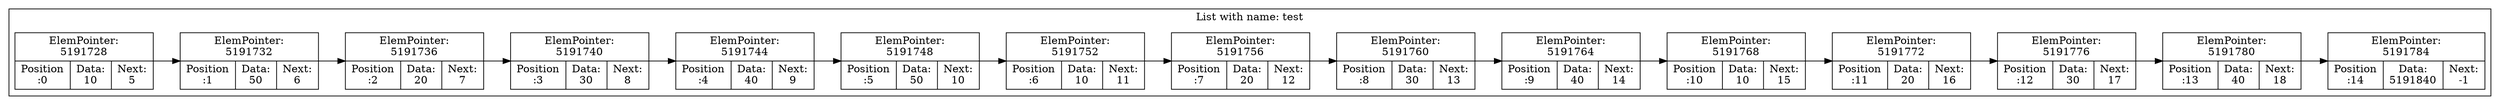 digraph G{
rankdir=LR;
subgraph clusterlist {
0 [shape=record, label="ElemPointer:\n5191728 | {Position\n:0 | Data:\n10 | Next:\n5}"];
0->1
1 [shape=record, label="ElemPointer:\n5191732 | {Position\n:1 | Data:\n50 | Next:\n6}"];
1->2
2 [shape=record, label="ElemPointer:\n5191736 | {Position\n:2 | Data:\n20 | Next:\n7}"];
2->3
3 [shape=record, label="ElemPointer:\n5191740 | {Position\n:3 | Data:\n30 | Next:\n8}"];
3->4
4 [shape=record, label="ElemPointer:\n5191744 | {Position\n:4 | Data:\n40 | Next:\n9}"];
4->5
5 [shape=record, label="ElemPointer:\n5191748 | {Position\n:5 | Data:\n50 | Next:\n10}"];
5->6
6 [shape=record, label="ElemPointer:\n5191752 | {Position\n:6 | Data:\n10 | Next:\n11}"];
6->7
7 [shape=record, label="ElemPointer:\n5191756 | {Position\n:7 | Data:\n20 | Next:\n12}"];
7->8
8 [shape=record, label="ElemPointer:\n5191760 | {Position\n:8 | Data:\n30 | Next:\n13}"];
8->9
9 [shape=record, label="ElemPointer:\n5191764 | {Position\n:9 | Data:\n40 | Next:\n14}"];
9->10
10 [shape=record, label="ElemPointer:\n5191768 | {Position\n:10 | Data:\n10 | Next:\n15}"];
10->11
11 [shape=record, label="ElemPointer:\n5191772 | {Position\n:11 | Data:\n20 | Next:\n16}"];
11->12
12 [shape=record, label="ElemPointer:\n5191776 | {Position\n:12 | Data:\n30 | Next:\n17}"];
12->13
13 [shape=record, label="ElemPointer:\n5191780 | {Position\n:13 | Data:\n40 | Next:\n18}"];
13->14
14 [shape=record, label="ElemPointer:\n5191784 | {Position\n:14 | Data:\n5191840 | Next:\n-1}"];
label = "List with name: test"}
}
